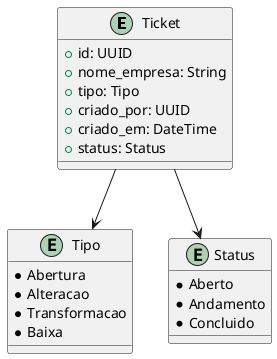@startuml
entity Ticket {
    + id: UUID
    + nome_empresa: String
    + tipo: Tipo
    + criado_por: UUID
    + criado_em: DateTime
    + status: Status
}

entity Tipo {
    * Abertura
    * Alteracao
    * Transformacao
    * Baixa
}

entity Status {
    * Aberto
    * Andamento
    * Concluido
}

Ticket --> Tipo
Ticket --> Status
@enduml
